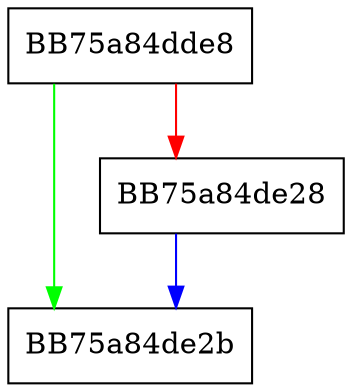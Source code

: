 digraph append {
  node [shape="box"];
  graph [splines=ortho];
  BB75a84dde8 -> BB75a84de2b [color="green"];
  BB75a84dde8 -> BB75a84de28 [color="red"];
  BB75a84de28 -> BB75a84de2b [color="blue"];
}